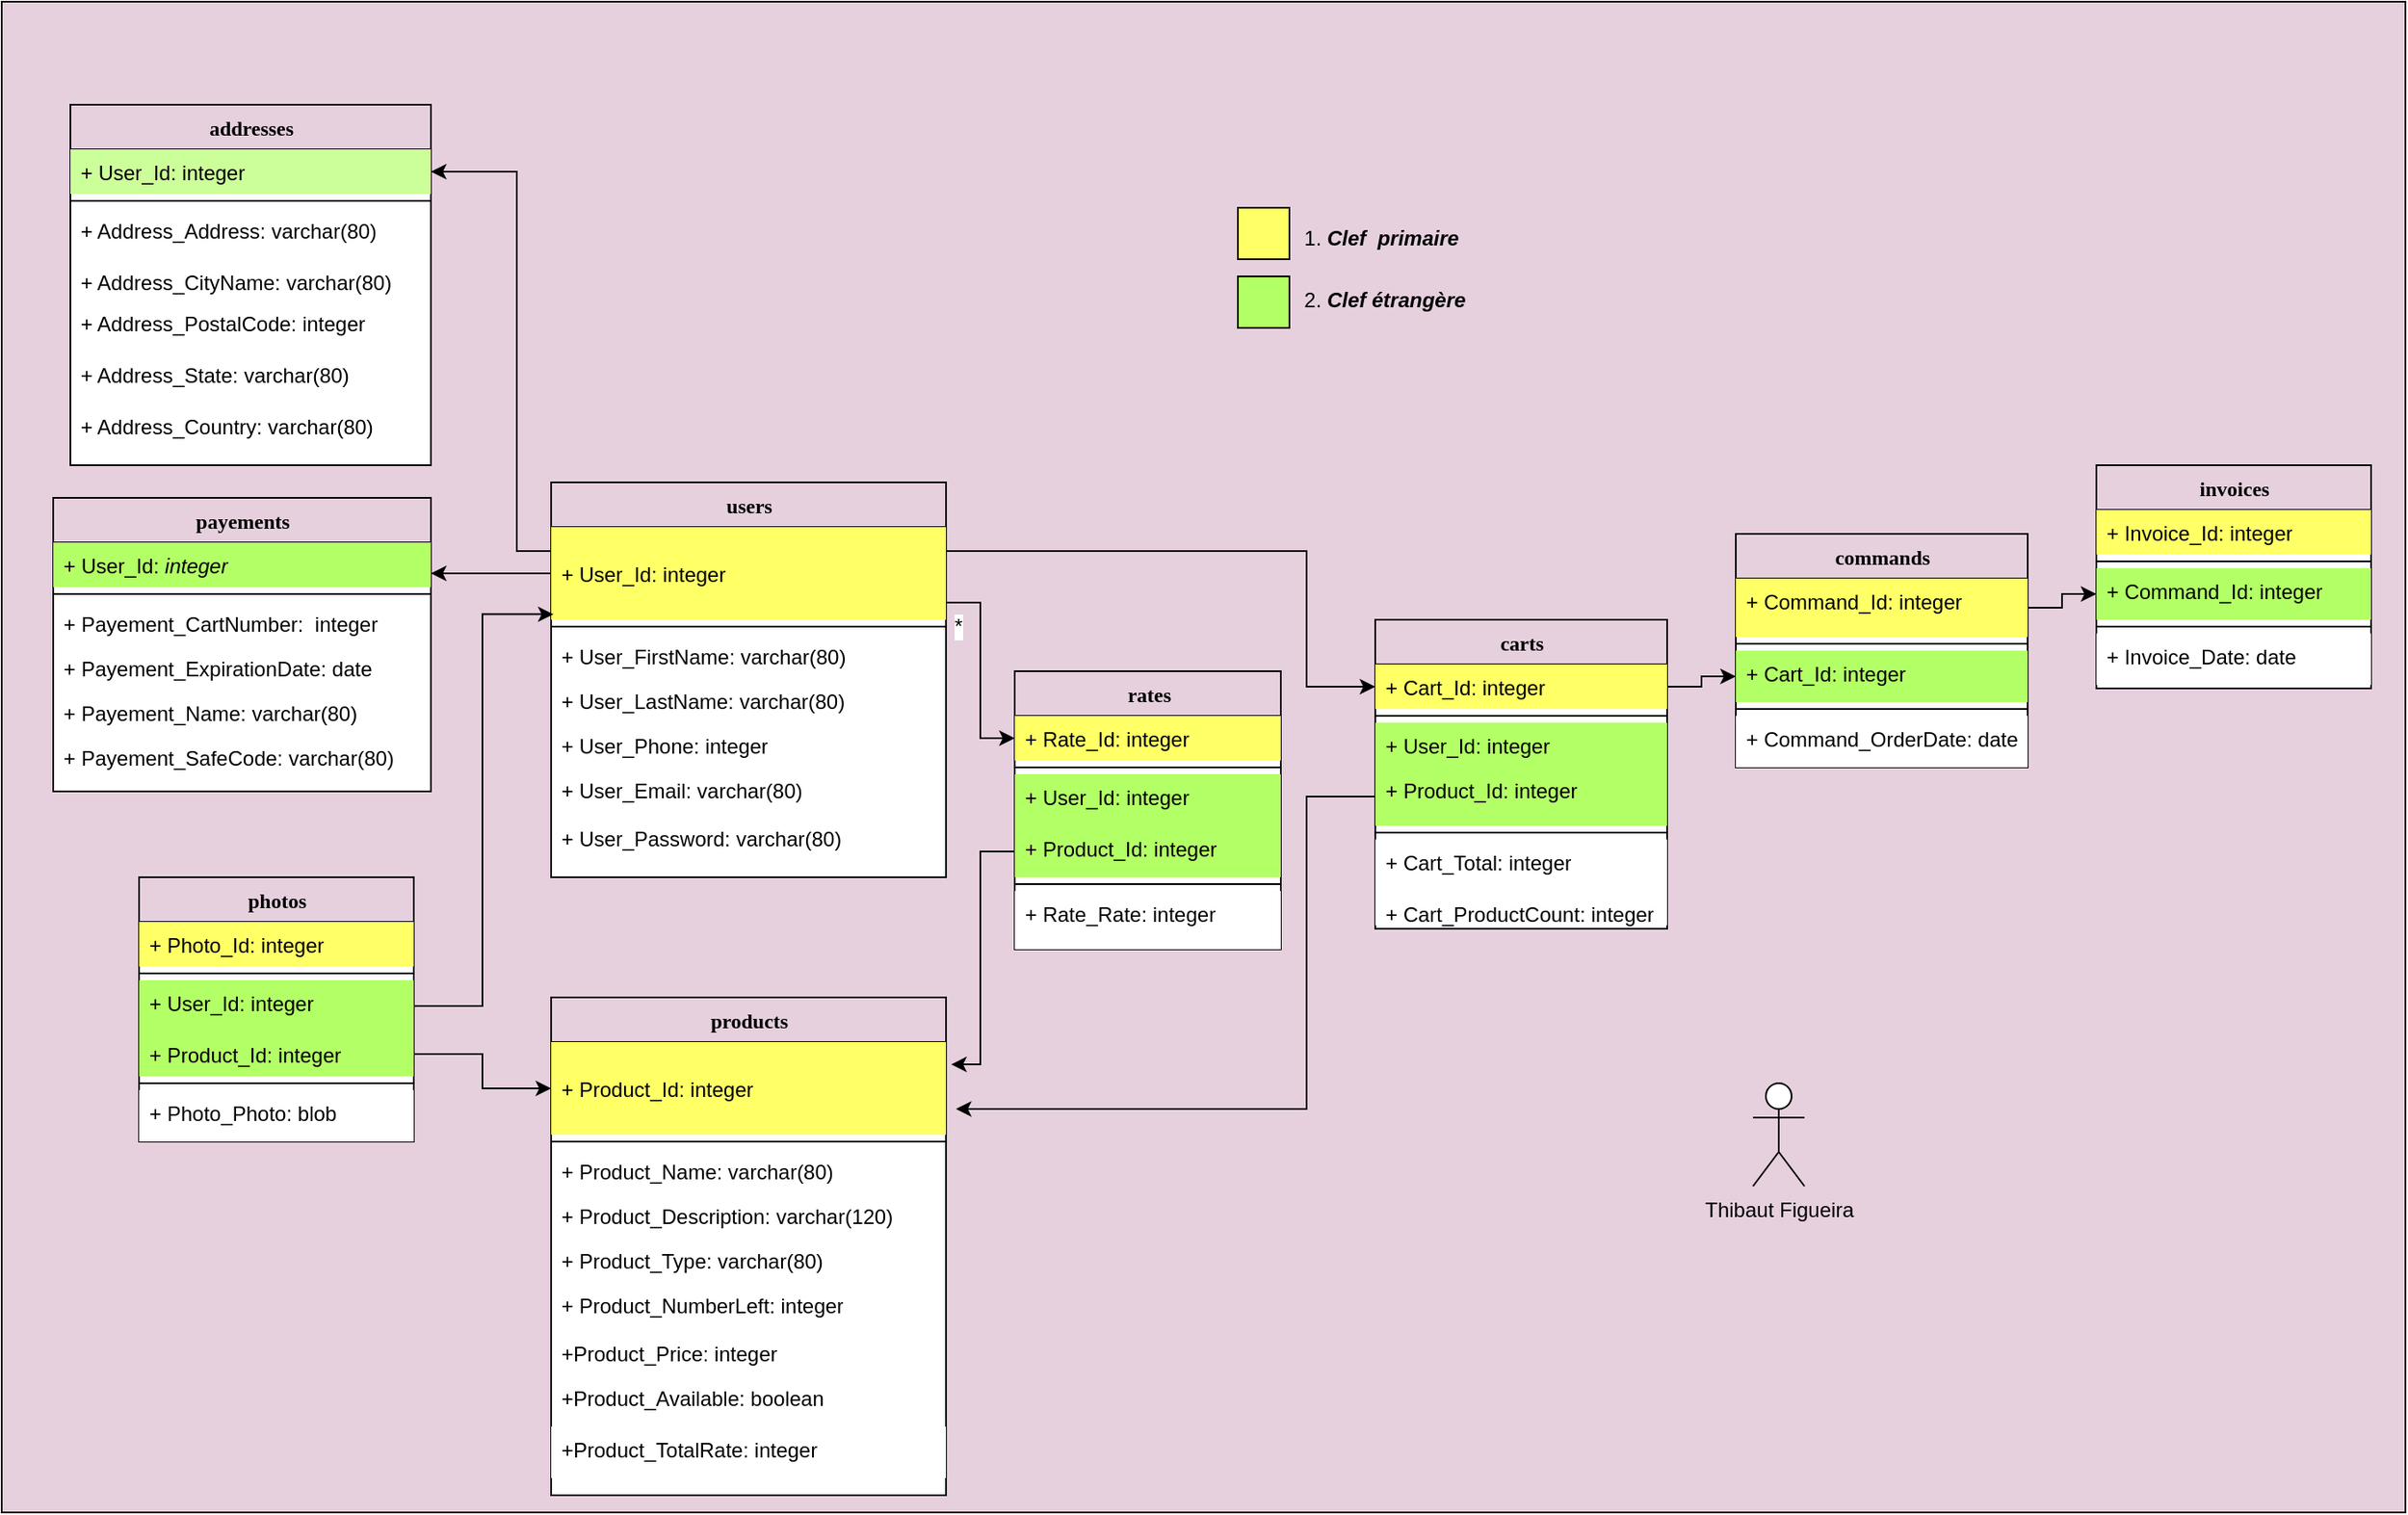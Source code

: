 <mxfile version="22.1.0" type="device">
  <diagram name="Page-1" id="9f46799a-70d6-7492-0946-bef42562c5a5">
    <mxGraphModel dx="1434" dy="1640" grid="1" gridSize="10" guides="1" tooltips="1" connect="1" arrows="1" fold="1" page="1" pageScale="1" pageWidth="1100" pageHeight="850" background="none" math="0" shadow="0">
      <root>
        <mxCell id="0" />
        <mxCell id="1" parent="0" />
        <mxCell id="2KSGdTULyoIHpF_qiu1n-20" value="er" style="rounded=0;whiteSpace=wrap;html=1;fillColor=#E6D0DE;" parent="1" vertex="1">
          <mxGeometry x="40" y="-40" width="1400" height="880" as="geometry" />
        </mxCell>
        <mxCell id="78961159f06e98e8-17" value="users" style="swimlane;html=1;fontStyle=1;align=center;verticalAlign=top;childLayout=stackLayout;horizontal=1;startSize=26;horizontalStack=0;resizeParent=1;resizeLast=0;collapsible=1;marginBottom=0;swimlaneFillColor=#ffffff;rounded=0;shadow=0;comic=0;labelBackgroundColor=none;strokeWidth=1;fillColor=none;fontFamily=Verdana;fontSize=12" parent="1" vertex="1">
          <mxGeometry x="360" y="240" width="230" height="230" as="geometry" />
        </mxCell>
        <mxCell id="78961159f06e98e8-21" value="&lt;br&gt;+ User_Id: integer" style="text;html=1;strokeColor=none;fillColor=#FFFF66;align=left;verticalAlign=top;spacingLeft=4;spacingRight=4;whiteSpace=wrap;overflow=hidden;rotatable=0;points=[[0,0.5],[1,0.5]];portConstraint=eastwest;" parent="78961159f06e98e8-17" vertex="1">
          <mxGeometry y="26" width="230" height="54" as="geometry" />
        </mxCell>
        <mxCell id="78961159f06e98e8-19" value="*" style="line;html=1;strokeWidth=1;fillColor=none;align=left;verticalAlign=middle;spacingTop=-1;spacingLeft=3;spacingRight=3;rotatable=0;labelPosition=right;points=[];portConstraint=eastwest;" parent="78961159f06e98e8-17" vertex="1">
          <mxGeometry y="80" width="230" height="8" as="geometry" />
        </mxCell>
        <mxCell id="78961159f06e98e8-27" value="+ User_FirstName:&amp;nbsp;&lt;span style=&quot;border-color: var(--border-color);&quot;&gt;varchar(80)&lt;/span&gt;" style="text;html=1;strokeColor=none;fillColor=none;align=left;verticalAlign=top;spacingLeft=4;spacingRight=4;whiteSpace=wrap;overflow=hidden;rotatable=0;points=[[0,0.5],[1,0.5]];portConstraint=eastwest;" parent="78961159f06e98e8-17" vertex="1">
          <mxGeometry y="88" width="230" height="26" as="geometry" />
        </mxCell>
        <mxCell id="81-VPtZ6Y58puzh-_xNy-10" value="+ User_LastName:&amp;nbsp;&lt;span style=&quot;border-color: var(--border-color);&quot;&gt;varchar(80)&lt;/span&gt;" style="text;html=1;strokeColor=none;fillColor=none;align=left;verticalAlign=top;spacingLeft=4;spacingRight=4;whiteSpace=wrap;overflow=hidden;rotatable=0;points=[[0,0.5],[1,0.5]];portConstraint=eastwest;" parent="78961159f06e98e8-17" vertex="1">
          <mxGeometry y="114" width="230" height="26" as="geometry" />
        </mxCell>
        <mxCell id="RqPL0YvWx8Ut-P1hT8hl-2" value="+ User_Phone: integer" style="text;html=1;strokeColor=none;fillColor=none;align=left;verticalAlign=top;spacingLeft=4;spacingRight=4;whiteSpace=wrap;overflow=hidden;rotatable=0;points=[[0,0.5],[1,0.5]];portConstraint=eastwest;" parent="78961159f06e98e8-17" vertex="1">
          <mxGeometry y="140" width="230" height="26" as="geometry" />
        </mxCell>
        <mxCell id="RqPL0YvWx8Ut-P1hT8hl-3" value="+ User_Email:&amp;nbsp;&lt;span style=&quot;border-color: var(--border-color);&quot;&gt;varchar(80)&lt;/span&gt;" style="text;html=1;strokeColor=none;fillColor=none;align=left;verticalAlign=top;spacingLeft=4;spacingRight=4;whiteSpace=wrap;overflow=hidden;rotatable=0;points=[[0,0.5],[1,0.5]];portConstraint=eastwest;" parent="78961159f06e98e8-17" vertex="1">
          <mxGeometry y="166" width="230" height="28" as="geometry" />
        </mxCell>
        <mxCell id="2KSGdTULyoIHpF_qiu1n-17" value="+ User_Password:&amp;nbsp;&lt;span style=&quot;border-color: var(--border-color);&quot;&gt;varchar(80)&lt;/span&gt;" style="text;html=1;strokeColor=none;fillColor=none;align=left;verticalAlign=top;spacingLeft=4;spacingRight=4;whiteSpace=wrap;overflow=hidden;rotatable=0;points=[[0,0.5],[1,0.5]];portConstraint=eastwest;" parent="78961159f06e98e8-17" vertex="1">
          <mxGeometry y="194" width="230" height="30" as="geometry" />
        </mxCell>
        <mxCell id="78961159f06e98e8-30" value="addresses" style="swimlane;html=1;fontStyle=1;align=center;verticalAlign=top;childLayout=stackLayout;horizontal=1;startSize=26;horizontalStack=0;resizeParent=1;resizeLast=0;collapsible=1;marginBottom=0;swimlaneFillColor=#ffffff;rounded=0;shadow=0;comic=0;labelBackgroundColor=none;strokeWidth=1;fillColor=none;fontFamily=Verdana;fontSize=12" parent="1" vertex="1">
          <mxGeometry x="80" y="20" width="210" height="210" as="geometry" />
        </mxCell>
        <mxCell id="78961159f06e98e8-31" value="+ User_Id: integer" style="text;html=1;strokeColor=none;fillColor=#CCFF99;align=left;verticalAlign=top;spacingLeft=4;spacingRight=4;whiteSpace=wrap;overflow=hidden;rotatable=0;points=[[0,0.5],[1,0.5]];portConstraint=eastwest;" parent="78961159f06e98e8-30" vertex="1">
          <mxGeometry y="26" width="210" height="26" as="geometry" />
        </mxCell>
        <mxCell id="78961159f06e98e8-38" value="" style="line;html=1;strokeWidth=1;fillColor=none;align=left;verticalAlign=middle;spacingTop=-1;spacingLeft=3;spacingRight=3;rotatable=0;labelPosition=right;points=[];portConstraint=eastwest;" parent="78961159f06e98e8-30" vertex="1">
          <mxGeometry y="52" width="210" height="8" as="geometry" />
        </mxCell>
        <mxCell id="81-VPtZ6Y58puzh-_xNy-12" value="+ Address_Address: varchar(80)" style="text;html=1;strokeColor=none;fillColor=none;align=left;verticalAlign=top;spacingLeft=4;spacingRight=4;whiteSpace=wrap;overflow=hidden;rotatable=0;points=[[0,0.5],[1,0.5]];portConstraint=eastwest;" parent="78961159f06e98e8-30" vertex="1">
          <mxGeometry y="60" width="210" height="30" as="geometry" />
        </mxCell>
        <mxCell id="78961159f06e98e8-39" value="+ Address_CityName: varchar(80)" style="text;html=1;strokeColor=none;fillColor=none;align=left;verticalAlign=top;spacingLeft=4;spacingRight=4;whiteSpace=wrap;overflow=hidden;rotatable=0;points=[[0,0.5],[1,0.5]];portConstraint=eastwest;" parent="78961159f06e98e8-30" vertex="1">
          <mxGeometry y="90" width="210" height="24" as="geometry" />
        </mxCell>
        <mxCell id="81-VPtZ6Y58puzh-_xNy-14" value="+ Address_PostalCode: integer" style="text;html=1;strokeColor=none;fillColor=none;align=left;verticalAlign=top;spacingLeft=4;spacingRight=4;whiteSpace=wrap;overflow=hidden;rotatable=0;points=[[0,0.5],[1,0.5]];portConstraint=eastwest;" parent="78961159f06e98e8-30" vertex="1">
          <mxGeometry y="114" width="210" height="30" as="geometry" />
        </mxCell>
        <mxCell id="81-VPtZ6Y58puzh-_xNy-17" value="+ Address_State: varchar(80)" style="text;html=1;strokeColor=none;fillColor=none;align=left;verticalAlign=top;spacingLeft=4;spacingRight=4;whiteSpace=wrap;overflow=hidden;rotatable=0;points=[[0,0.5],[1,0.5]];portConstraint=eastwest;" parent="78961159f06e98e8-30" vertex="1">
          <mxGeometry y="144" width="210" height="30" as="geometry" />
        </mxCell>
        <mxCell id="81-VPtZ6Y58puzh-_xNy-18" value="+ Address_Country: varchar(80)" style="text;html=1;strokeColor=none;fillColor=none;align=left;verticalAlign=top;spacingLeft=4;spacingRight=4;whiteSpace=wrap;overflow=hidden;rotatable=0;points=[[0,0.5],[1,0.5]];portConstraint=eastwest;" parent="78961159f06e98e8-30" vertex="1">
          <mxGeometry y="174" width="210" height="30" as="geometry" />
        </mxCell>
        <mxCell id="78961159f06e98e8-43" value="products" style="swimlane;html=1;fontStyle=1;align=center;verticalAlign=top;childLayout=stackLayout;horizontal=1;startSize=26;horizontalStack=0;resizeParent=1;resizeLast=0;collapsible=1;marginBottom=0;swimlaneFillColor=#ffffff;rounded=0;shadow=0;comic=0;labelBackgroundColor=none;strokeWidth=1;fillColor=none;fontFamily=Verdana;fontSize=12" parent="1" vertex="1">
          <mxGeometry x="360" y="540" width="230" height="290" as="geometry">
            <mxRectangle x="400" y="520" width="100" height="30" as="alternateBounds" />
          </mxGeometry>
        </mxCell>
        <mxCell id="78961159f06e98e8-44" value="&lt;br&gt;+ Product_Id: integer" style="text;html=1;strokeColor=none;fillColor=#FFFF66;align=left;verticalAlign=top;spacingLeft=4;spacingRight=4;whiteSpace=wrap;overflow=hidden;rotatable=0;points=[[0,0.5],[1,0.5]];portConstraint=eastwest;" parent="78961159f06e98e8-43" vertex="1">
          <mxGeometry y="26" width="230" height="54" as="geometry" />
        </mxCell>
        <mxCell id="RqPL0YvWx8Ut-P1hT8hl-38" value="" style="line;html=1;strokeWidth=1;fillColor=none;align=left;verticalAlign=middle;spacingTop=-1;spacingLeft=3;spacingRight=3;rotatable=0;labelPosition=right;points=[];portConstraint=eastwest;" parent="78961159f06e98e8-43" vertex="1">
          <mxGeometry y="80" width="230" height="8" as="geometry" />
        </mxCell>
        <mxCell id="78961159f06e98e8-45" value="+ Product_Name: varchar(80)" style="text;html=1;strokeColor=none;fillColor=none;align=left;verticalAlign=top;spacingLeft=4;spacingRight=4;whiteSpace=wrap;overflow=hidden;rotatable=0;points=[[0,0.5],[1,0.5]];portConstraint=eastwest;" parent="78961159f06e98e8-43" vertex="1">
          <mxGeometry y="88" width="230" height="26" as="geometry" />
        </mxCell>
        <mxCell id="78961159f06e98e8-49" value="+ Product_Description: varchar(120)" style="text;html=1;strokeColor=none;fillColor=none;align=left;verticalAlign=top;spacingLeft=4;spacingRight=4;whiteSpace=wrap;overflow=hidden;rotatable=0;points=[[0,0.5],[1,0.5]];portConstraint=eastwest;" parent="78961159f06e98e8-43" vertex="1">
          <mxGeometry y="114" width="230" height="26" as="geometry" />
        </mxCell>
        <mxCell id="RqPL0YvWx8Ut-P1hT8hl-11" value="+ Product_Type: varchar(80)" style="text;html=1;strokeColor=none;fillColor=none;align=left;verticalAlign=top;spacingLeft=4;spacingRight=4;whiteSpace=wrap;overflow=hidden;rotatable=0;points=[[0,0.5],[1,0.5]];portConstraint=eastwest;" parent="78961159f06e98e8-43" vertex="1">
          <mxGeometry y="140" width="230" height="26" as="geometry" />
        </mxCell>
        <mxCell id="RqPL0YvWx8Ut-P1hT8hl-12" value="+ Product_NumberLeft: integer" style="text;html=1;strokeColor=none;fillColor=none;align=left;verticalAlign=top;spacingLeft=4;spacingRight=4;whiteSpace=wrap;overflow=hidden;rotatable=0;points=[[0,0.5],[1,0.5]];portConstraint=eastwest;" parent="78961159f06e98e8-43" vertex="1">
          <mxGeometry y="166" width="230" height="28" as="geometry" />
        </mxCell>
        <mxCell id="RqPL0YvWx8Ut-P1hT8hl-10" value="+Product_Price: integer" style="text;html=1;strokeColor=none;fillColor=none;align=left;verticalAlign=top;spacingLeft=4;spacingRight=4;whiteSpace=wrap;overflow=hidden;rotatable=0;points=[[0,0.5],[1,0.5]];portConstraint=eastwest;" parent="78961159f06e98e8-43" vertex="1">
          <mxGeometry y="194" width="230" height="26" as="geometry" />
        </mxCell>
        <mxCell id="T7FdfBIvYCyR0DFWJsah-26" value="+Product_Available: boolean" style="text;html=1;strokeColor=none;fillColor=none;align=left;verticalAlign=top;spacingLeft=4;spacingRight=4;whiteSpace=wrap;overflow=hidden;rotatable=0;points=[[0,0.5],[1,0.5]];portConstraint=eastwest;" parent="78961159f06e98e8-43" vertex="1">
          <mxGeometry y="220" width="230" height="30" as="geometry" />
        </mxCell>
        <mxCell id="T7FdfBIvYCyR0DFWJsah-2" value="+Product_TotalRate: integer" style="text;html=1;strokeColor=none;fillColor=#FFFFFF;align=left;verticalAlign=top;spacingLeft=4;spacingRight=4;whiteSpace=wrap;overflow=hidden;rotatable=0;points=[[0,0.5],[1,0.5]];portConstraint=eastwest;" parent="78961159f06e98e8-43" vertex="1">
          <mxGeometry y="250" width="230" height="30" as="geometry" />
        </mxCell>
        <mxCell id="78961159f06e98e8-82" value="photos" style="swimlane;html=1;fontStyle=1;align=center;verticalAlign=top;childLayout=stackLayout;horizontal=1;startSize=26;horizontalStack=0;resizeParent=1;resizeLast=0;collapsible=1;marginBottom=0;swimlaneFillColor=#ffffff;rounded=0;shadow=0;comic=0;labelBackgroundColor=none;strokeWidth=1;fillColor=none;fontFamily=Verdana;fontSize=12" parent="1" vertex="1">
          <mxGeometry x="120" y="470" width="160" height="154" as="geometry" />
        </mxCell>
        <mxCell id="78961159f06e98e8-83" value="+ Photo_Id: integer" style="text;html=1;strokeColor=none;fillColor=#FFFF66;align=left;verticalAlign=top;spacingLeft=4;spacingRight=4;whiteSpace=wrap;overflow=hidden;rotatable=0;points=[[0,0.5],[1,0.5]];portConstraint=eastwest;" parent="78961159f06e98e8-82" vertex="1">
          <mxGeometry y="26" width="160" height="26" as="geometry" />
        </mxCell>
        <mxCell id="RqPL0YvWx8Ut-P1hT8hl-21" value="" style="line;html=1;strokeWidth=1;fillColor=none;align=left;verticalAlign=middle;spacingTop=-1;spacingLeft=3;spacingRight=3;rotatable=0;labelPosition=right;points=[];portConstraint=eastwest;" parent="78961159f06e98e8-82" vertex="1">
          <mxGeometry y="52" width="160" height="8" as="geometry" />
        </mxCell>
        <mxCell id="78961159f06e98e8-86" value="+ User_Id: integer" style="text;html=1;strokeColor=none;fillColor=#B3FF66;align=left;verticalAlign=top;spacingLeft=4;spacingRight=4;whiteSpace=wrap;overflow=hidden;rotatable=0;points=[[0,0.5],[1,0.5]];portConstraint=eastwest;" parent="78961159f06e98e8-82" vertex="1">
          <mxGeometry y="60" width="160" height="30" as="geometry" />
        </mxCell>
        <mxCell id="78961159f06e98e8-84" value="+ Product_Id: integer" style="text;html=1;strokeColor=none;fillColor=#B3FF66;align=left;verticalAlign=top;spacingLeft=4;spacingRight=4;whiteSpace=wrap;overflow=hidden;rotatable=0;points=[[0,0.5],[1,0.5]];portConstraint=eastwest;" parent="78961159f06e98e8-82" vertex="1">
          <mxGeometry y="90" width="160" height="26" as="geometry" />
        </mxCell>
        <mxCell id="Olf9SYTGn1kE61XJJxNY-3" value="" style="line;html=1;strokeWidth=1;fillColor=none;align=left;verticalAlign=middle;spacingTop=-1;spacingLeft=3;spacingRight=3;rotatable=0;labelPosition=right;points=[];portConstraint=eastwest;" parent="78961159f06e98e8-82" vertex="1">
          <mxGeometry y="116" width="160" height="8" as="geometry" />
        </mxCell>
        <mxCell id="RqPL0YvWx8Ut-P1hT8hl-22" value="+ Photo_Photo: blob" style="text;html=1;strokeColor=none;fillColor=#FFFFFF;align=left;verticalAlign=top;spacingLeft=4;spacingRight=4;whiteSpace=wrap;overflow=hidden;rotatable=0;points=[[0,0.5],[1,0.5]];portConstraint=eastwest;" parent="78961159f06e98e8-82" vertex="1">
          <mxGeometry y="124" width="160" height="30" as="geometry" />
        </mxCell>
        <mxCell id="Qi7ZvGaOS6M461t8m1qv-1" value="commands" style="swimlane;html=1;fontStyle=1;align=center;verticalAlign=top;childLayout=stackLayout;horizontal=1;startSize=26;horizontalStack=0;resizeParent=1;resizeLast=0;collapsible=1;marginBottom=0;swimlaneFillColor=#ffffff;rounded=0;shadow=0;comic=0;labelBackgroundColor=none;strokeWidth=1;fillColor=none;fontFamily=Verdana;fontSize=12" parent="1" vertex="1">
          <mxGeometry x="1050" y="270" width="170" height="136" as="geometry">
            <mxRectangle x="70" y="380" width="100" height="30" as="alternateBounds" />
          </mxGeometry>
        </mxCell>
        <mxCell id="Qi7ZvGaOS6M461t8m1qv-2" value="+ Command_Id: integer" style="text;html=1;strokeColor=none;fillColor=#FFFF66;align=left;verticalAlign=top;spacingLeft=4;spacingRight=4;whiteSpace=wrap;overflow=hidden;rotatable=0;points=[[0,0.5],[1,0.5]];portConstraint=eastwest;" parent="Qi7ZvGaOS6M461t8m1qv-1" vertex="1">
          <mxGeometry y="26" width="170" height="34" as="geometry" />
        </mxCell>
        <mxCell id="Qi7ZvGaOS6M461t8m1qv-6" value="" style="line;html=1;strokeWidth=1;fillColor=none;align=left;verticalAlign=middle;spacingTop=-1;spacingLeft=3;spacingRight=3;rotatable=0;labelPosition=right;points=[];portConstraint=eastwest;" parent="Qi7ZvGaOS6M461t8m1qv-1" vertex="1">
          <mxGeometry y="60" width="170" height="8" as="geometry" />
        </mxCell>
        <mxCell id="Qi7ZvGaOS6M461t8m1qv-3" value="+ Cart_Id: integer" style="text;html=1;strokeColor=none;fillColor=#B3FF66;align=left;verticalAlign=top;spacingLeft=4;spacingRight=4;whiteSpace=wrap;overflow=hidden;rotatable=0;points=[[0,0.5],[1,0.5]];portConstraint=eastwest;" parent="Qi7ZvGaOS6M461t8m1qv-1" vertex="1">
          <mxGeometry y="68" width="170" height="30" as="geometry" />
        </mxCell>
        <mxCell id="Olf9SYTGn1kE61XJJxNY-6" value="" style="line;html=1;strokeWidth=1;fillColor=none;align=left;verticalAlign=middle;spacingTop=-1;spacingLeft=3;spacingRight=3;rotatable=0;labelPosition=right;points=[];portConstraint=eastwest;" parent="Qi7ZvGaOS6M461t8m1qv-1" vertex="1">
          <mxGeometry y="98" width="170" height="8" as="geometry" />
        </mxCell>
        <mxCell id="Olf9SYTGn1kE61XJJxNY-2" value="+ Command_OrderDate: date" style="text;html=1;strokeColor=none;fillColor=#FFFFFF;align=left;verticalAlign=top;spacingLeft=4;spacingRight=4;whiteSpace=wrap;overflow=hidden;rotatable=0;points=[[0,0.5],[1,0.5]];portConstraint=eastwest;" parent="Qi7ZvGaOS6M461t8m1qv-1" vertex="1">
          <mxGeometry y="106" width="170" height="30" as="geometry" />
        </mxCell>
        <mxCell id="RqPL0YvWx8Ut-P1hT8hl-5" value="invoices" style="swimlane;html=1;fontStyle=1;align=center;verticalAlign=top;childLayout=stackLayout;horizontal=1;startSize=26;horizontalStack=0;resizeParent=1;resizeLast=0;collapsible=1;marginBottom=0;swimlaneFillColor=#ffffff;rounded=0;shadow=0;comic=0;labelBackgroundColor=none;strokeWidth=1;fillColor=none;fontFamily=Verdana;fontSize=12" parent="1" vertex="1">
          <mxGeometry x="1260" y="230" width="160" height="130" as="geometry">
            <mxRectangle x="70" y="380" width="100" height="30" as="alternateBounds" />
          </mxGeometry>
        </mxCell>
        <mxCell id="RqPL0YvWx8Ut-P1hT8hl-6" value="+ Invoice_Id: integer" style="text;html=1;strokeColor=none;fillColor=#FFFF66;align=left;verticalAlign=top;spacingLeft=4;spacingRight=4;whiteSpace=wrap;overflow=hidden;rotatable=0;points=[[0,0.5],[1,0.5]];portConstraint=eastwest;" parent="RqPL0YvWx8Ut-P1hT8hl-5" vertex="1">
          <mxGeometry y="26" width="160" height="26" as="geometry" />
        </mxCell>
        <mxCell id="RqPL0YvWx8Ut-P1hT8hl-7" value="" style="line;html=1;strokeWidth=1;fillColor=none;align=left;verticalAlign=middle;spacingTop=-1;spacingLeft=3;spacingRight=3;rotatable=0;labelPosition=right;points=[];portConstraint=eastwest;" parent="RqPL0YvWx8Ut-P1hT8hl-5" vertex="1">
          <mxGeometry y="52" width="160" height="8" as="geometry" />
        </mxCell>
        <mxCell id="RqPL0YvWx8Ut-P1hT8hl-8" value="+ Command_Id: integer" style="text;html=1;strokeColor=none;fillColor=#B3FF66;align=left;verticalAlign=top;spacingLeft=4;spacingRight=4;whiteSpace=wrap;overflow=hidden;rotatable=0;points=[[0,0.5],[1,0.5]];portConstraint=eastwest;" parent="RqPL0YvWx8Ut-P1hT8hl-5" vertex="1">
          <mxGeometry y="60" width="160" height="30" as="geometry" />
        </mxCell>
        <mxCell id="Olf9SYTGn1kE61XJJxNY-7" value="" style="line;html=1;strokeWidth=1;fillColor=none;align=left;verticalAlign=middle;spacingTop=-1;spacingLeft=3;spacingRight=3;rotatable=0;labelPosition=right;points=[];portConstraint=eastwest;" parent="RqPL0YvWx8Ut-P1hT8hl-5" vertex="1">
          <mxGeometry y="90" width="160" height="8" as="geometry" />
        </mxCell>
        <mxCell id="RqPL0YvWx8Ut-P1hT8hl-18" value="+ Invoice_Date: date" style="text;html=1;strokeColor=none;fillColor=#FFFFFF;align=left;verticalAlign=top;spacingLeft=4;spacingRight=4;whiteSpace=wrap;overflow=hidden;rotatable=0;points=[[0,0.5],[1,0.5]];portConstraint=eastwest;" parent="RqPL0YvWx8Ut-P1hT8hl-5" vertex="1">
          <mxGeometry y="98" width="160" height="30" as="geometry" />
        </mxCell>
        <mxCell id="RqPL0YvWx8Ut-P1hT8hl-13" value="carts" style="swimlane;html=1;fontStyle=1;align=center;verticalAlign=top;childLayout=stackLayout;horizontal=1;startSize=26;horizontalStack=0;resizeParent=1;resizeLast=0;collapsible=1;marginBottom=0;swimlaneFillColor=#ffffff;rounded=0;shadow=0;comic=0;labelBackgroundColor=none;strokeWidth=1;fillColor=none;fontFamily=Verdana;fontSize=12" parent="1" vertex="1">
          <mxGeometry x="840" y="320" width="170" height="180" as="geometry">
            <mxRectangle x="70" y="380" width="100" height="30" as="alternateBounds" />
          </mxGeometry>
        </mxCell>
        <mxCell id="RqPL0YvWx8Ut-P1hT8hl-14" value="+ Cart_Id: integer" style="text;html=1;strokeColor=none;fillColor=#FFFF66;align=left;verticalAlign=top;spacingLeft=4;spacingRight=4;whiteSpace=wrap;overflow=hidden;rotatable=0;points=[[0,0.5],[1,0.5]];portConstraint=eastwest;" parent="RqPL0YvWx8Ut-P1hT8hl-13" vertex="1">
          <mxGeometry y="26" width="170" height="26" as="geometry" />
        </mxCell>
        <mxCell id="RqPL0YvWx8Ut-P1hT8hl-15" value="" style="line;html=1;strokeWidth=1;fillColor=none;align=left;verticalAlign=middle;spacingTop=-1;spacingLeft=3;spacingRight=3;rotatable=0;labelPosition=right;points=[];portConstraint=eastwest;" parent="RqPL0YvWx8Ut-P1hT8hl-13" vertex="1">
          <mxGeometry y="52" width="170" height="8" as="geometry" />
        </mxCell>
        <mxCell id="RqPL0YvWx8Ut-P1hT8hl-17" value="+ User_Id: integer" style="text;html=1;strokeColor=none;fillColor=#B3FF66;align=left;verticalAlign=top;spacingLeft=4;spacingRight=4;whiteSpace=wrap;overflow=hidden;rotatable=0;points=[[0,0.5],[1,0.5]];portConstraint=eastwest;" parent="RqPL0YvWx8Ut-P1hT8hl-13" vertex="1">
          <mxGeometry y="60" width="170" height="26" as="geometry" />
        </mxCell>
        <mxCell id="RqPL0YvWx8Ut-P1hT8hl-16" value="+ Product_Id: integer" style="text;html=1;strokeColor=none;fillColor=#B3FF66;align=left;verticalAlign=top;spacingLeft=4;spacingRight=4;whiteSpace=wrap;overflow=hidden;rotatable=0;points=[[0,0.5],[1,0.5]];portConstraint=eastwest;" parent="RqPL0YvWx8Ut-P1hT8hl-13" vertex="1">
          <mxGeometry y="86" width="170" height="34" as="geometry" />
        </mxCell>
        <mxCell id="Olf9SYTGn1kE61XJJxNY-5" value="" style="line;html=1;strokeWidth=1;fillColor=none;align=left;verticalAlign=middle;spacingTop=-1;spacingLeft=3;spacingRight=3;rotatable=0;labelPosition=right;points=[];portConstraint=eastwest;" parent="RqPL0YvWx8Ut-P1hT8hl-13" vertex="1">
          <mxGeometry y="120" width="170" height="8" as="geometry" />
        </mxCell>
        <mxCell id="RqPL0YvWx8Ut-P1hT8hl-19" value="+ Cart_Total: integer" style="text;html=1;strokeColor=none;fillColor=#FFFFFF;align=left;verticalAlign=top;spacingLeft=4;spacingRight=4;whiteSpace=wrap;overflow=hidden;rotatable=0;points=[[0,0.5],[1,0.5]];portConstraint=eastwest;" parent="RqPL0YvWx8Ut-P1hT8hl-13" vertex="1">
          <mxGeometry y="128" width="170" height="30" as="geometry" />
        </mxCell>
        <mxCell id="T7FdfBIvYCyR0DFWJsah-39" value="+ Cart_ProductCount: integer" style="text;html=1;strokeColor=none;fillColor=#FFFFFF;align=left;verticalAlign=top;spacingLeft=4;spacingRight=4;whiteSpace=wrap;overflow=hidden;rotatable=0;points=[[0,0.5],[1,0.5]];portConstraint=eastwest;" parent="RqPL0YvWx8Ut-P1hT8hl-13" vertex="1">
          <mxGeometry y="158" width="170" height="20" as="geometry" />
        </mxCell>
        <mxCell id="RqPL0YvWx8Ut-P1hT8hl-23" value="rates" style="swimlane;html=1;fontStyle=1;align=center;verticalAlign=top;childLayout=stackLayout;horizontal=1;startSize=26;horizontalStack=0;resizeParent=1;resizeLast=0;collapsible=1;marginBottom=0;swimlaneFillColor=#ffffff;rounded=0;shadow=0;comic=0;labelBackgroundColor=none;strokeWidth=1;fillColor=none;fontFamily=Verdana;fontSize=12" parent="1" vertex="1">
          <mxGeometry x="630" y="350" width="155" height="162" as="geometry" />
        </mxCell>
        <mxCell id="RqPL0YvWx8Ut-P1hT8hl-24" value="+ Rate_Id: integer" style="text;html=1;strokeColor=none;fillColor=#FFFF66;align=left;verticalAlign=top;spacingLeft=4;spacingRight=4;whiteSpace=wrap;overflow=hidden;rotatable=0;points=[[0,0.5],[1,0.5]];portConstraint=eastwest;" parent="RqPL0YvWx8Ut-P1hT8hl-23" vertex="1">
          <mxGeometry y="26" width="155" height="26" as="geometry" />
        </mxCell>
        <mxCell id="RqPL0YvWx8Ut-P1hT8hl-25" value="" style="line;html=1;strokeWidth=1;fillColor=none;align=left;verticalAlign=middle;spacingTop=-1;spacingLeft=3;spacingRight=3;rotatable=0;labelPosition=right;points=[];portConstraint=eastwest;" parent="RqPL0YvWx8Ut-P1hT8hl-23" vertex="1">
          <mxGeometry y="52" width="155" height="8" as="geometry" />
        </mxCell>
        <mxCell id="RqPL0YvWx8Ut-P1hT8hl-27" value="+ User_Id: integer" style="text;html=1;strokeColor=none;fillColor=#B3FF66;align=left;verticalAlign=top;spacingLeft=4;spacingRight=4;whiteSpace=wrap;overflow=hidden;rotatable=0;points=[[0,0.5],[1,0.5]];portConstraint=eastwest;" parent="RqPL0YvWx8Ut-P1hT8hl-23" vertex="1">
          <mxGeometry y="60" width="155" height="30" as="geometry" />
        </mxCell>
        <mxCell id="T7FdfBIvYCyR0DFWJsah-1" value="+ Product_Id: integer" style="text;html=1;strokeColor=none;fillColor=#B3FF66;align=left;verticalAlign=top;spacingLeft=4;spacingRight=4;whiteSpace=wrap;overflow=hidden;rotatable=0;points=[[0,0.5],[1,0.5]];portConstraint=eastwest;" parent="RqPL0YvWx8Ut-P1hT8hl-23" vertex="1">
          <mxGeometry y="90" width="155" height="30" as="geometry" />
        </mxCell>
        <mxCell id="Olf9SYTGn1kE61XJJxNY-4" value="" style="line;html=1;strokeWidth=1;fillColor=none;align=left;verticalAlign=middle;spacingTop=-1;spacingLeft=3;spacingRight=3;rotatable=0;labelPosition=right;points=[];portConstraint=eastwest;" parent="RqPL0YvWx8Ut-P1hT8hl-23" vertex="1">
          <mxGeometry y="120" width="155" height="8" as="geometry" />
        </mxCell>
        <mxCell id="RqPL0YvWx8Ut-P1hT8hl-28" value="+ Rate_Rate: integer" style="text;html=1;strokeColor=none;fillColor=#FFFFFF;align=left;verticalAlign=top;spacingLeft=4;spacingRight=4;whiteSpace=wrap;overflow=hidden;rotatable=0;points=[[0,0.5],[1,0.5]];portConstraint=eastwest;" parent="RqPL0YvWx8Ut-P1hT8hl-23" vertex="1">
          <mxGeometry y="128" width="155" height="34" as="geometry" />
        </mxCell>
        <mxCell id="RqPL0YvWx8Ut-P1hT8hl-30" value="payements" style="swimlane;html=1;fontStyle=1;align=center;verticalAlign=top;childLayout=stackLayout;horizontal=1;startSize=26;horizontalStack=0;resizeParent=1;resizeLast=0;collapsible=1;marginBottom=0;swimlaneFillColor=#ffffff;rounded=0;shadow=0;comic=0;labelBackgroundColor=none;strokeWidth=1;fillColor=none;fontFamily=Verdana;fontSize=12" parent="1" vertex="1">
          <mxGeometry x="70" y="249" width="220" height="171" as="geometry" />
        </mxCell>
        <mxCell id="RqPL0YvWx8Ut-P1hT8hl-31" value="+ User_Id: &lt;i&gt;integer&lt;/i&gt;" style="text;html=1;strokeColor=none;fillColor=#B3FF66;align=left;verticalAlign=top;spacingLeft=4;spacingRight=4;whiteSpace=wrap;overflow=hidden;rotatable=0;points=[[0,0.5],[1,0.5]];portConstraint=eastwest;" parent="RqPL0YvWx8Ut-P1hT8hl-30" vertex="1">
          <mxGeometry y="26" width="220" height="26" as="geometry" />
        </mxCell>
        <mxCell id="RqPL0YvWx8Ut-P1hT8hl-37" value="" style="line;html=1;strokeWidth=1;fillColor=none;align=left;verticalAlign=middle;spacingTop=-1;spacingLeft=3;spacingRight=3;rotatable=0;labelPosition=right;points=[];portConstraint=eastwest;" parent="RqPL0YvWx8Ut-P1hT8hl-30" vertex="1">
          <mxGeometry y="52" width="220" height="8" as="geometry" />
        </mxCell>
        <mxCell id="RqPL0YvWx8Ut-P1hT8hl-33" value="+&amp;nbsp;Payement_CartNumber:&amp;nbsp; integer" style="text;html=1;strokeColor=none;fillColor=none;align=left;verticalAlign=top;spacingLeft=4;spacingRight=4;whiteSpace=wrap;overflow=hidden;rotatable=0;points=[[0,0.5],[1,0.5]];portConstraint=eastwest;" parent="RqPL0YvWx8Ut-P1hT8hl-30" vertex="1">
          <mxGeometry y="60" width="220" height="26" as="geometry" />
        </mxCell>
        <mxCell id="RqPL0YvWx8Ut-P1hT8hl-34" value="+&amp;nbsp;Payement_ExpirationDate: date" style="text;html=1;strokeColor=none;fillColor=none;align=left;verticalAlign=top;spacingLeft=4;spacingRight=4;whiteSpace=wrap;overflow=hidden;rotatable=0;points=[[0,0.5],[1,0.5]];portConstraint=eastwest;" parent="RqPL0YvWx8Ut-P1hT8hl-30" vertex="1">
          <mxGeometry y="86" width="220" height="26" as="geometry" />
        </mxCell>
        <mxCell id="RqPL0YvWx8Ut-P1hT8hl-36" value="+&amp;nbsp;Payement_Name: varchar(80)" style="text;html=1;strokeColor=none;fillColor=none;align=left;verticalAlign=top;spacingLeft=4;spacingRight=4;whiteSpace=wrap;overflow=hidden;rotatable=0;points=[[0,0.5],[1,0.5]];portConstraint=eastwest;" parent="RqPL0YvWx8Ut-P1hT8hl-30" vertex="1">
          <mxGeometry y="112" width="220" height="26" as="geometry" />
        </mxCell>
        <mxCell id="N9kfSiJrx96i-kgrGciW-1" value="+&amp;nbsp;Payement_SafeCode: varchar(80)" style="text;html=1;strokeColor=none;fillColor=none;align=left;verticalAlign=top;spacingLeft=4;spacingRight=4;whiteSpace=wrap;overflow=hidden;rotatable=0;points=[[0,0.5],[1,0.5]];portConstraint=eastwest;" vertex="1" parent="RqPL0YvWx8Ut-P1hT8hl-30">
          <mxGeometry y="138" width="220" height="26" as="geometry" />
        </mxCell>
        <mxCell id="RqPL0YvWx8Ut-P1hT8hl-62" style="edgeStyle=orthogonalEdgeStyle;rounded=0;orthogonalLoop=1;jettySize=auto;html=1;exitX=1;exitY=0.5;exitDx=0;exitDy=0;entryX=0;entryY=0.5;entryDx=0;entryDy=0;" parent="1" source="78961159f06e98e8-84" target="78961159f06e98e8-44" edge="1">
          <mxGeometry relative="1" as="geometry" />
        </mxCell>
        <mxCell id="RqPL0YvWx8Ut-P1hT8hl-64" style="edgeStyle=orthogonalEdgeStyle;rounded=0;orthogonalLoop=1;jettySize=auto;html=1;exitX=1;exitY=0.5;exitDx=0;exitDy=0;entryX=0.006;entryY=0.941;entryDx=0;entryDy=0;entryPerimeter=0;" parent="1" source="78961159f06e98e8-86" target="78961159f06e98e8-21" edge="1">
          <mxGeometry relative="1" as="geometry" />
        </mxCell>
        <mxCell id="RqPL0YvWx8Ut-P1hT8hl-76" value="Thibaut Figueira" style="shape=umlActor;verticalLabelPosition=bottom;verticalAlign=top;html=1;outlineConnect=0;" parent="1" vertex="1">
          <mxGeometry x="1060" y="590" width="30" height="60" as="geometry" />
        </mxCell>
        <mxCell id="T7FdfBIvYCyR0DFWJsah-13" style="edgeStyle=orthogonalEdgeStyle;rounded=0;orthogonalLoop=1;jettySize=auto;html=1;exitX=0;exitY=0.5;exitDx=0;exitDy=0;entryX=1.013;entryY=0.241;entryDx=0;entryDy=0;entryPerimeter=0;" parent="1" source="T7FdfBIvYCyR0DFWJsah-1" target="78961159f06e98e8-44" edge="1">
          <mxGeometry relative="1" as="geometry">
            <mxPoint x="600" y="560" as="targetPoint" />
          </mxGeometry>
        </mxCell>
        <mxCell id="T7FdfBIvYCyR0DFWJsah-28" value="" style="whiteSpace=wrap;html=1;aspect=fixed;fillColor=#FFFF66;" parent="1" vertex="1">
          <mxGeometry x="760" y="80" width="30" height="30" as="geometry" />
        </mxCell>
        <mxCell id="T7FdfBIvYCyR0DFWJsah-29" value="" style="whiteSpace=wrap;html=1;aspect=fixed;fillColor=#B3FF66;" parent="1" vertex="1">
          <mxGeometry x="760" y="120" width="30" height="30" as="geometry" />
        </mxCell>
        <mxCell id="T7FdfBIvYCyR0DFWJsah-36" value="&lt;ol style=&quot;line-height: 300%;&quot;&gt;&lt;li&gt;&lt;b&gt;&lt;i&gt;Clef&amp;nbsp; primaire&lt;/i&gt;&lt;/b&gt;&lt;/li&gt;&lt;li&gt;&lt;b&gt;&lt;i&gt;Clef&amp;nbsp;étrangère&lt;/i&gt;&lt;/b&gt;&lt;/li&gt;&lt;/ol&gt;" style="text;strokeColor=none;fillColor=none;html=1;whiteSpace=wrap;verticalAlign=middle;overflow=hidden;" parent="1" vertex="1">
          <mxGeometry x="770" y="50" width="160" height="130" as="geometry" />
        </mxCell>
        <mxCell id="T7FdfBIvYCyR0DFWJsah-49" style="edgeStyle=orthogonalEdgeStyle;rounded=0;orthogonalLoop=1;jettySize=auto;html=1;entryX=1;entryY=0.5;entryDx=0;entryDy=0;" parent="1" source="78961159f06e98e8-21" target="78961159f06e98e8-31" edge="1">
          <mxGeometry relative="1" as="geometry">
            <Array as="points">
              <mxPoint x="340" y="280" />
              <mxPoint x="340" y="59" />
            </Array>
          </mxGeometry>
        </mxCell>
        <mxCell id="T7FdfBIvYCyR0DFWJsah-50" style="edgeStyle=orthogonalEdgeStyle;rounded=0;orthogonalLoop=1;jettySize=auto;html=1;exitX=0;exitY=0.5;exitDx=0;exitDy=0;" parent="1" source="78961159f06e98e8-21" target="RqPL0YvWx8Ut-P1hT8hl-31" edge="1">
          <mxGeometry relative="1" as="geometry">
            <Array as="points">
              <mxPoint x="310" y="293" />
              <mxPoint x="310" y="293" />
            </Array>
          </mxGeometry>
        </mxCell>
        <mxCell id="T7FdfBIvYCyR0DFWJsah-51" style="edgeStyle=orthogonalEdgeStyle;rounded=0;orthogonalLoop=1;jettySize=auto;html=1;entryX=0;entryY=0.5;entryDx=0;entryDy=0;" parent="1" source="78961159f06e98e8-21" target="RqPL0YvWx8Ut-P1hT8hl-24" edge="1">
          <mxGeometry relative="1" as="geometry">
            <Array as="points">
              <mxPoint x="610" y="310" />
              <mxPoint x="610" y="389" />
            </Array>
          </mxGeometry>
        </mxCell>
        <mxCell id="T7FdfBIvYCyR0DFWJsah-55" style="edgeStyle=orthogonalEdgeStyle;rounded=0;orthogonalLoop=1;jettySize=auto;html=1;entryX=0;entryY=0.5;entryDx=0;entryDy=0;" parent="1" source="78961159f06e98e8-21" target="RqPL0YvWx8Ut-P1hT8hl-14" edge="1">
          <mxGeometry relative="1" as="geometry">
            <Array as="points">
              <mxPoint x="800" y="280" />
              <mxPoint x="800" y="359" />
            </Array>
          </mxGeometry>
        </mxCell>
        <mxCell id="2KSGdTULyoIHpF_qiu1n-12" style="edgeStyle=orthogonalEdgeStyle;rounded=0;orthogonalLoop=1;jettySize=auto;html=1;entryX=0;entryY=0.5;entryDx=0;entryDy=0;" parent="1" source="Qi7ZvGaOS6M461t8m1qv-2" target="RqPL0YvWx8Ut-P1hT8hl-8" edge="1">
          <mxGeometry relative="1" as="geometry" />
        </mxCell>
        <mxCell id="2KSGdTULyoIHpF_qiu1n-19" style="edgeStyle=orthogonalEdgeStyle;rounded=0;orthogonalLoop=1;jettySize=auto;html=1;entryX=1.025;entryY=0.722;entryDx=0;entryDy=0;entryPerimeter=0;" parent="1" source="RqPL0YvWx8Ut-P1hT8hl-16" target="78961159f06e98e8-44" edge="1">
          <mxGeometry relative="1" as="geometry">
            <Array as="points">
              <mxPoint x="800" y="423" />
              <mxPoint x="800" y="605" />
            </Array>
          </mxGeometry>
        </mxCell>
        <mxCell id="Olf9SYTGn1kE61XJJxNY-1" style="edgeStyle=orthogonalEdgeStyle;rounded=0;orthogonalLoop=1;jettySize=auto;html=1;entryX=0;entryY=0.5;entryDx=0;entryDy=0;" parent="1" source="RqPL0YvWx8Ut-P1hT8hl-14" target="Qi7ZvGaOS6M461t8m1qv-3" edge="1">
          <mxGeometry relative="1" as="geometry" />
        </mxCell>
      </root>
    </mxGraphModel>
  </diagram>
</mxfile>
